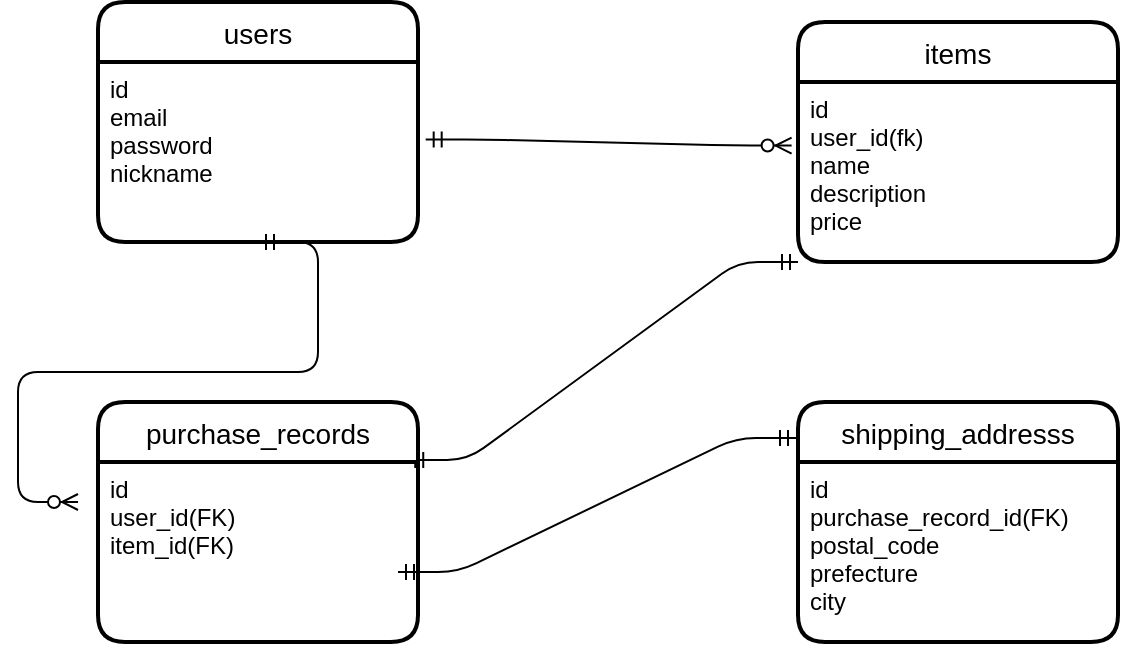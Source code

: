 <mxfile>
    <diagram id="Xk6ma_302tl8d6L8Sjad" name="ページ1">
        <mxGraphModel dx="1540" dy="1078" grid="1" gridSize="10" guides="1" tooltips="1" connect="1" arrows="1" fold="1" page="1" pageScale="1" pageWidth="827" pageHeight="1169" math="0" shadow="0">
            <root>
                <object label="" id="0">
                    <mxCell/>
                </object>
                <mxCell id="1" parent="0"/>
                <mxCell id="71" value="" style="edgeStyle=entityRelationEdgeStyle;fontSize=12;html=1;endArrow=ERzeroToMany;startArrow=ERmandOne;exitX=1.024;exitY=0.431;exitDx=0;exitDy=0;exitPerimeter=0;entryX=-0.02;entryY=0.353;entryDx=0;entryDy=0;entryPerimeter=0;" edge="1" parent="1" source="81" target="83">
                    <mxGeometry width="100" height="100" relative="1" as="geometry">
                        <mxPoint x="230.0" y="499.99" as="sourcePoint"/>
                        <mxPoint x="388.4" y="500" as="targetPoint"/>
                    </mxGeometry>
                </mxCell>
                <mxCell id="73" value="" style="edgeStyle=entityRelationEdgeStyle;fontSize=12;html=1;endArrow=ERzeroToMany;startArrow=ERmandOne;exitX=0.5;exitY=1;exitDx=0;exitDy=0;" edge="1" parent="1" source="81">
                    <mxGeometry width="100" height="100" relative="1" as="geometry">
                        <mxPoint x="214.64" y="530.002" as="sourcePoint"/>
                        <mxPoint x="40" y="680" as="targetPoint"/>
                    </mxGeometry>
                </mxCell>
                <mxCell id="74" value="" style="edgeStyle=entityRelationEdgeStyle;fontSize=12;html=1;endArrow=ERmandOne;startArrow=ERmandOne;exitX=1.033;exitY=0.158;exitDx=0;exitDy=0;exitPerimeter=0;entryX=0;entryY=1;entryDx=0;entryDy=0;" edge="1" parent="1" target="83">
                    <mxGeometry width="100" height="100" relative="1" as="geometry">
                        <mxPoint x="204.62" y="658.96" as="sourcePoint"/>
                        <mxPoint x="370" y="560" as="targetPoint"/>
                    </mxGeometry>
                </mxCell>
                <mxCell id="75" value="" style="edgeStyle=entityRelationEdgeStyle;fontSize=12;html=1;endArrow=ERmandOne;startArrow=ERmandOne;exitX=1;exitY=0.5;exitDx=0;exitDy=0;entryX=-0.009;entryY=0.267;entryDx=0;entryDy=0;entryPerimeter=0;" edge="1" parent="1">
                    <mxGeometry width="100" height="100" relative="1" as="geometry">
                        <mxPoint x="200" y="715" as="sourcePoint"/>
                        <mxPoint x="399.01" y="648.01" as="targetPoint"/>
                    </mxGeometry>
                </mxCell>
                <mxCell id="80" value="users" style="swimlane;childLayout=stackLayout;horizontal=1;startSize=30;horizontalStack=0;rounded=1;fontSize=14;fontStyle=0;strokeWidth=2;resizeParent=0;resizeLast=1;shadow=0;dashed=0;align=center;" vertex="1" parent="1">
                    <mxGeometry x="50" y="430" width="160" height="120" as="geometry"/>
                </mxCell>
                <mxCell id="81" value="id&#10;email&#10;password&#10;nickname" style="align=left;strokeColor=none;fillColor=none;spacingLeft=4;fontSize=12;verticalAlign=top;resizable=0;rotatable=0;part=1;" vertex="1" parent="80">
                    <mxGeometry y="30" width="160" height="90" as="geometry"/>
                </mxCell>
                <mxCell id="82" value="items" style="swimlane;childLayout=stackLayout;horizontal=1;startSize=30;horizontalStack=0;rounded=1;fontSize=14;fontStyle=0;strokeWidth=2;resizeParent=0;resizeLast=1;shadow=0;dashed=0;align=center;" vertex="1" parent="1">
                    <mxGeometry x="400" y="440" width="160" height="120" as="geometry"/>
                </mxCell>
                <mxCell id="83" value="id&#10;user_id(fk)&#10;name&#10;description&#10;price" style="align=left;strokeColor=none;fillColor=none;spacingLeft=4;fontSize=12;verticalAlign=top;resizable=0;rotatable=0;part=1;" vertex="1" parent="82">
                    <mxGeometry y="30" width="160" height="90" as="geometry"/>
                </mxCell>
                <mxCell id="84" value="purchase_records" style="swimlane;childLayout=stackLayout;horizontal=1;startSize=30;horizontalStack=0;rounded=1;fontSize=14;fontStyle=0;strokeWidth=2;resizeParent=0;resizeLast=1;shadow=0;dashed=0;align=center;" vertex="1" parent="1">
                    <mxGeometry x="50" y="630" width="160" height="120" as="geometry"/>
                </mxCell>
                <mxCell id="85" value="id&#10;user_id(FK)&#10;item_id(FK)&#10;" style="align=left;strokeColor=none;fillColor=none;spacingLeft=4;fontSize=12;verticalAlign=top;resizable=0;rotatable=0;part=1;" vertex="1" parent="84">
                    <mxGeometry y="30" width="160" height="90" as="geometry"/>
                </mxCell>
                <mxCell id="86" value="shipping_addresss" style="swimlane;childLayout=stackLayout;horizontal=1;startSize=30;horizontalStack=0;rounded=1;fontSize=14;fontStyle=0;strokeWidth=2;resizeParent=0;resizeLast=1;shadow=0;dashed=0;align=center;" vertex="1" parent="1">
                    <mxGeometry x="400" y="630" width="160" height="120" as="geometry"/>
                </mxCell>
                <mxCell id="87" value="id&#10;purchase_record_id(FK)&#10;postal_code&#10;prefecture&#10;city" style="align=left;strokeColor=none;fillColor=none;spacingLeft=4;fontSize=12;verticalAlign=top;resizable=0;rotatable=0;part=1;" vertex="1" parent="86">
                    <mxGeometry y="30" width="160" height="90" as="geometry"/>
                </mxCell>
            </root>
        </mxGraphModel>
    </diagram>
</mxfile>